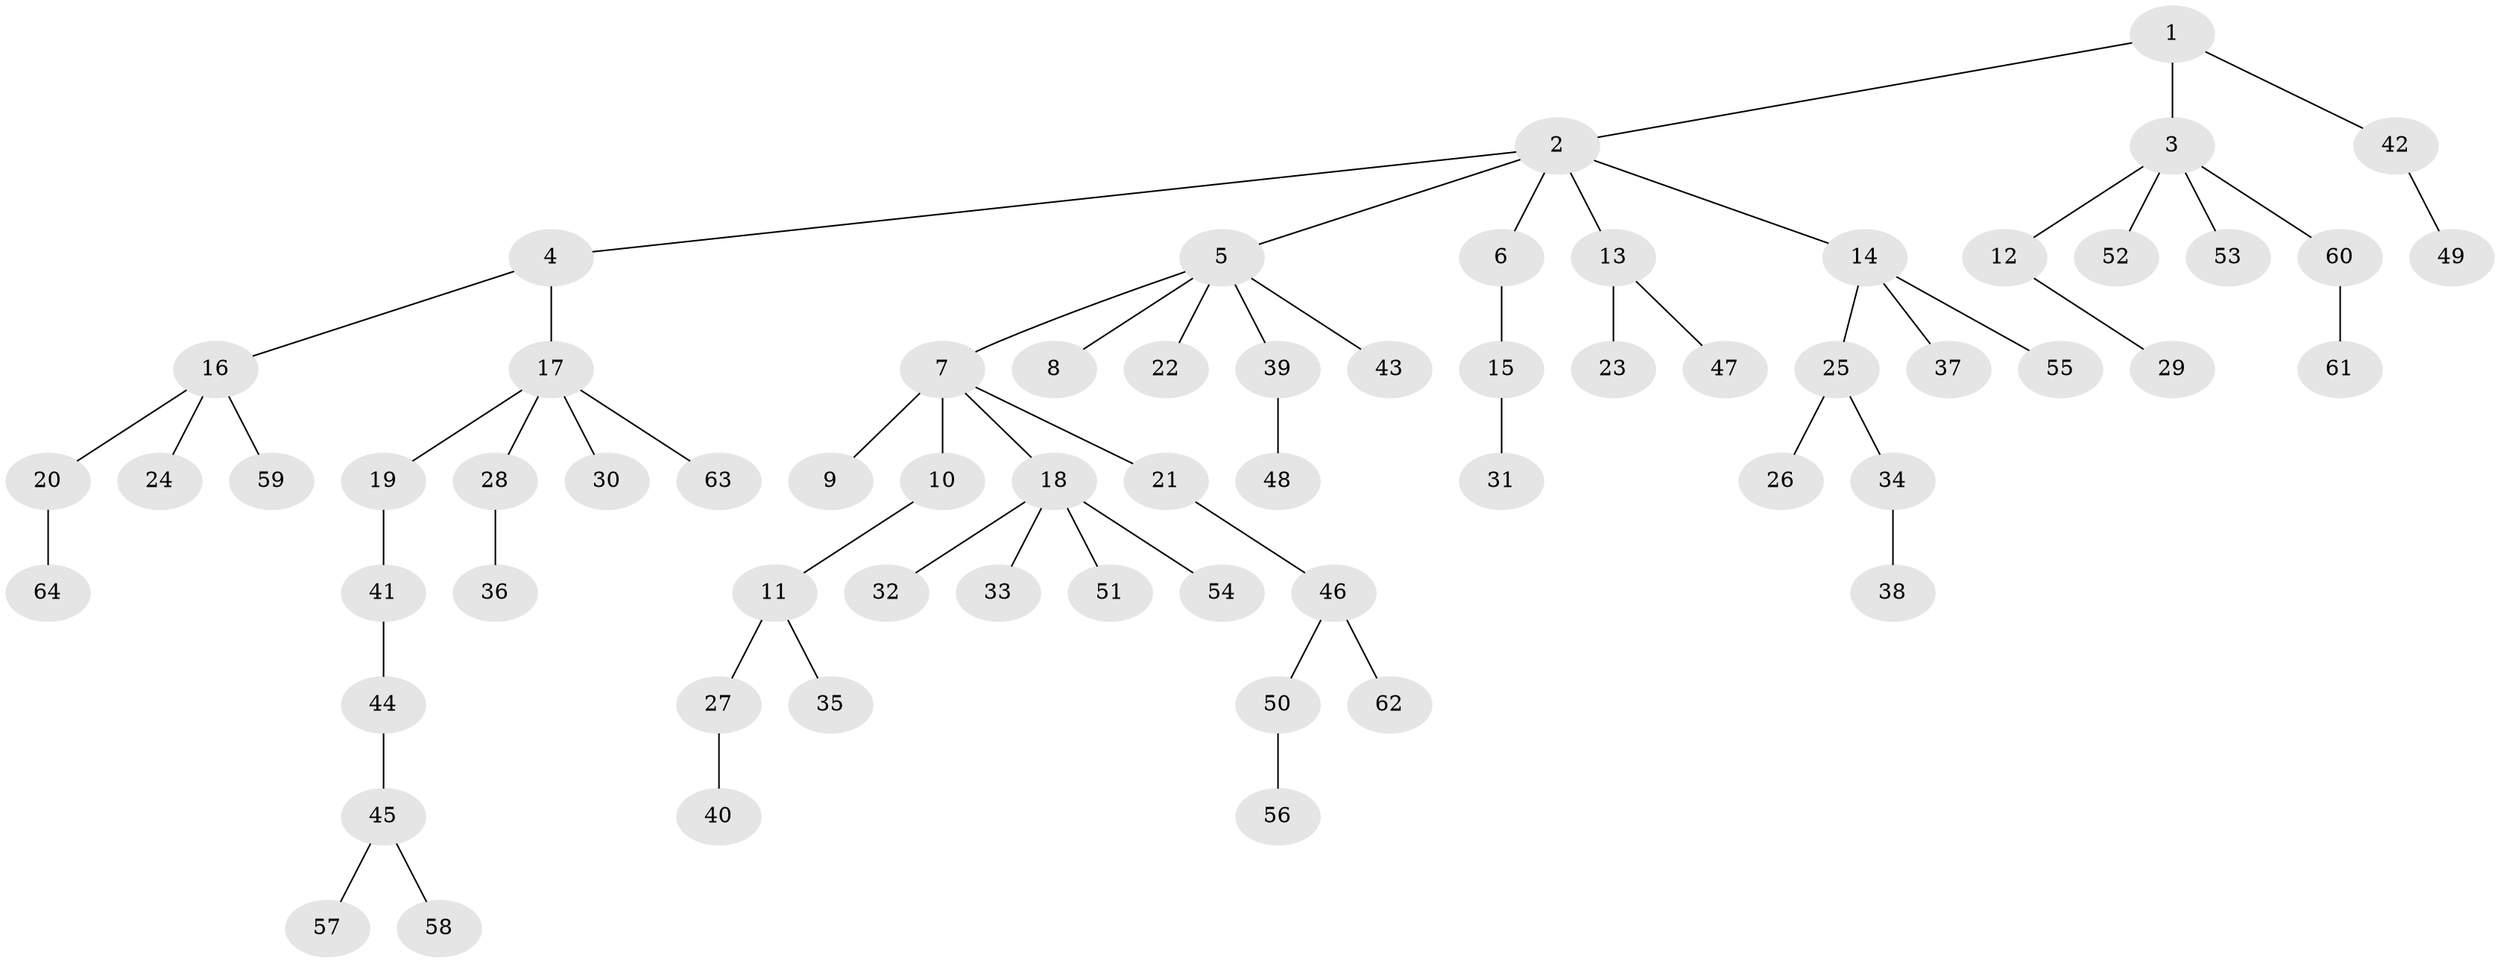 // coarse degree distribution, {2: 0.22727272727272727, 5: 0.045454545454545456, 1: 0.5909090909090909, 13: 0.022727272727272728, 3: 0.06818181818181818, 4: 0.045454545454545456}
// Generated by graph-tools (version 1.1) at 2025/56/03/04/25 21:56:02]
// undirected, 64 vertices, 63 edges
graph export_dot {
graph [start="1"]
  node [color=gray90,style=filled];
  1;
  2;
  3;
  4;
  5;
  6;
  7;
  8;
  9;
  10;
  11;
  12;
  13;
  14;
  15;
  16;
  17;
  18;
  19;
  20;
  21;
  22;
  23;
  24;
  25;
  26;
  27;
  28;
  29;
  30;
  31;
  32;
  33;
  34;
  35;
  36;
  37;
  38;
  39;
  40;
  41;
  42;
  43;
  44;
  45;
  46;
  47;
  48;
  49;
  50;
  51;
  52;
  53;
  54;
  55;
  56;
  57;
  58;
  59;
  60;
  61;
  62;
  63;
  64;
  1 -- 2;
  1 -- 3;
  1 -- 42;
  2 -- 4;
  2 -- 5;
  2 -- 6;
  2 -- 13;
  2 -- 14;
  3 -- 12;
  3 -- 52;
  3 -- 53;
  3 -- 60;
  4 -- 16;
  4 -- 17;
  5 -- 7;
  5 -- 8;
  5 -- 22;
  5 -- 39;
  5 -- 43;
  6 -- 15;
  7 -- 9;
  7 -- 10;
  7 -- 18;
  7 -- 21;
  10 -- 11;
  11 -- 27;
  11 -- 35;
  12 -- 29;
  13 -- 23;
  13 -- 47;
  14 -- 25;
  14 -- 37;
  14 -- 55;
  15 -- 31;
  16 -- 20;
  16 -- 24;
  16 -- 59;
  17 -- 19;
  17 -- 28;
  17 -- 30;
  17 -- 63;
  18 -- 32;
  18 -- 33;
  18 -- 51;
  18 -- 54;
  19 -- 41;
  20 -- 64;
  21 -- 46;
  25 -- 26;
  25 -- 34;
  27 -- 40;
  28 -- 36;
  34 -- 38;
  39 -- 48;
  41 -- 44;
  42 -- 49;
  44 -- 45;
  45 -- 57;
  45 -- 58;
  46 -- 50;
  46 -- 62;
  50 -- 56;
  60 -- 61;
}

